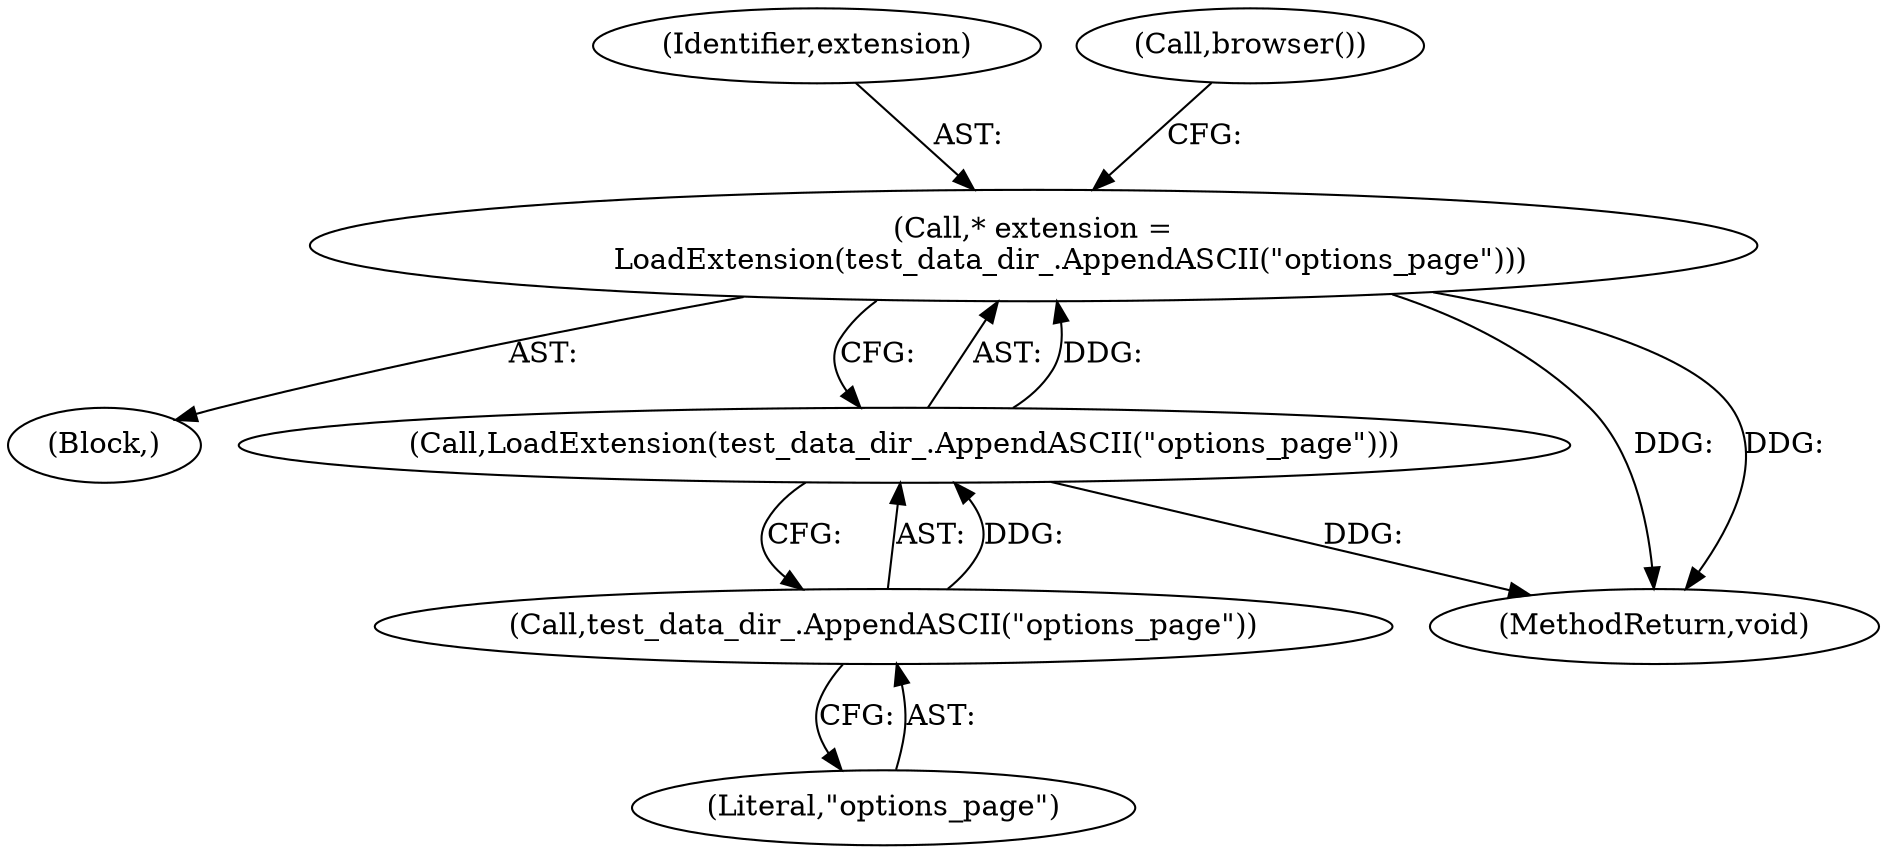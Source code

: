 digraph "0_Chrome_1f5ad409dbf5334523931df37598ea49e9849c87@pointer" {
"1000133" [label="(Call,* extension =\n        LoadExtension(test_data_dir_.AppendASCII(\"options_page\")))"];
"1000135" [label="(Call,LoadExtension(test_data_dir_.AppendASCII(\"options_page\")))"];
"1000136" [label="(Call,test_data_dir_.AppendASCII(\"options_page\"))"];
"1000133" [label="(Call,* extension =\n        LoadExtension(test_data_dir_.AppendASCII(\"options_page\")))"];
"1000135" [label="(Call,LoadExtension(test_data_dir_.AppendASCII(\"options_page\")))"];
"1000134" [label="(Identifier,extension)"];
"1000137" [label="(Literal,\"options_page\")"];
"1000140" [label="(Call,browser())"];
"1000103" [label="(Block,)"];
"1000136" [label="(Call,test_data_dir_.AppendASCII(\"options_page\"))"];
"1000290" [label="(MethodReturn,void)"];
"1000133" -> "1000103"  [label="AST: "];
"1000133" -> "1000135"  [label="CFG: "];
"1000134" -> "1000133"  [label="AST: "];
"1000135" -> "1000133"  [label="AST: "];
"1000140" -> "1000133"  [label="CFG: "];
"1000133" -> "1000290"  [label="DDG: "];
"1000133" -> "1000290"  [label="DDG: "];
"1000135" -> "1000133"  [label="DDG: "];
"1000135" -> "1000136"  [label="CFG: "];
"1000136" -> "1000135"  [label="AST: "];
"1000135" -> "1000290"  [label="DDG: "];
"1000136" -> "1000135"  [label="DDG: "];
"1000136" -> "1000137"  [label="CFG: "];
"1000137" -> "1000136"  [label="AST: "];
}
